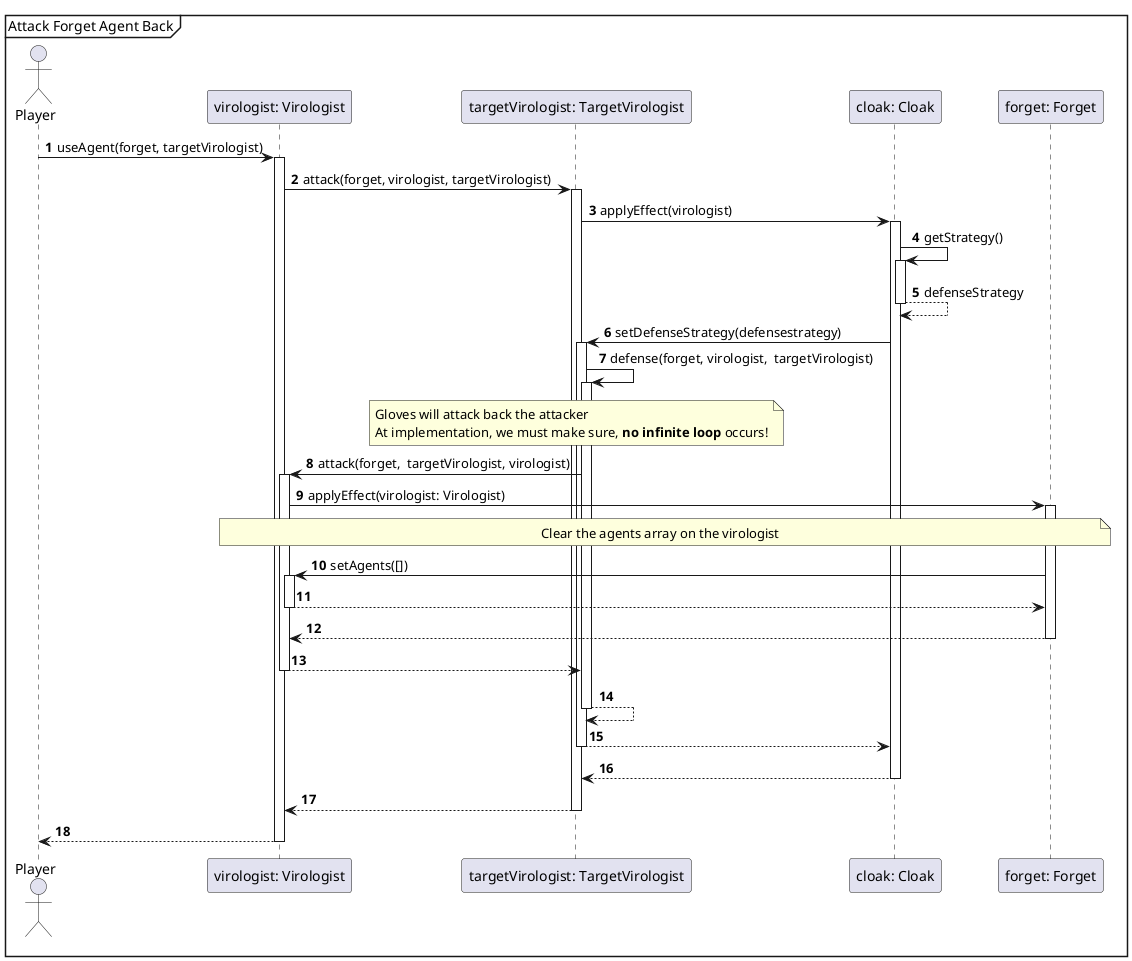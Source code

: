 @startuml
'https://plantuml.com/sequence-diagram

autonumber

mainframe Attack Forget Agent Back

actor Player

Player -> "virologist: Virologist"++: useAgent(forget, targetVirologist)
 "virologist: Virologist" -> "targetVirologist: TargetVirologist"++: attack(forget, virologist, targetVirologist)

 "targetVirologist: TargetVirologist" -> "cloak: Cloak" ++ : applyEffect(virologist)

 "cloak: Cloak"  -> "cloak: Cloak" ++ : getStrategy()
 "cloak: Cloak"  --> "cloak: Cloak" -- : defenseStrategy

 "cloak: Cloak"  -> "targetVirologist: TargetVirologist"++: setDefenseStrategy(defensestrategy)

"targetVirologist: TargetVirologist" -> "targetVirologist: TargetVirologist"++: defense(forget, virologist,  targetVirologist)

note over "targetVirologist: TargetVirologist"
    Gloves will attack back the attacker
    At implementation, we must make sure, **no infinite loop** occurs!
end note

"targetVirologist: TargetVirologist" -> "virologist: Virologist"++: attack(forget,  targetVirologist, virologist)
"virologist: Virologist" -> "forget: Forget"++ : applyEffect(virologist: Virologist)

    note over "virologist: Virologist", "forget: Forget"
    Clear the agents array on the virologist
    end note

    "forget: Forget" -> "virologist: Virologist"++ : setAgents([])
    "virologist: Virologist" --> "forget: Forget"--
    "forget: Forget" --> "virologist: Virologist"--
"virologist: Virologist" --> "targetVirologist: TargetVirologist"--

"targetVirologist: TargetVirologist" --> "targetVirologist: TargetVirologist" --

"targetVirologist: TargetVirologist" --> "cloak: Cloak" --
"cloak: Cloak" --> "targetVirologist: TargetVirologist" --


"targetVirologist: TargetVirologist" --> "virologist: Virologist" --

"virologist: Virologist" --> Player --
@enduml